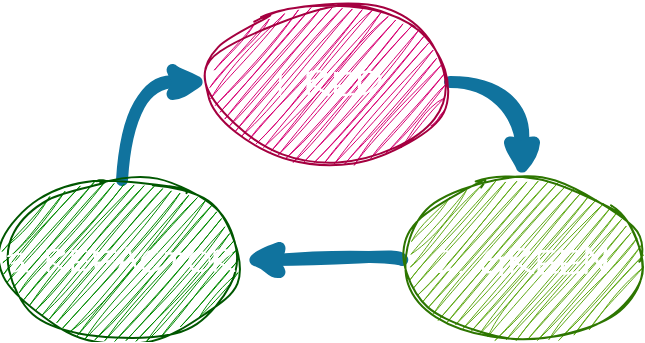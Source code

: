 <mxfile>
    <diagram id="-dzr-VzIc1iXK7SEfwf3" name="Page-1">
        <mxGraphModel dx="2610" dy="2326" grid="1" gridSize="10" guides="1" tooltips="1" connect="1" arrows="1" fold="1" page="1" pageScale="1" pageWidth="827" pageHeight="1169" background="none" math="0" shadow="0">
            <root>
                <mxCell id="0"/>
                <mxCell id="1" parent="0"/>
                <mxCell id="107" style="edgeStyle=orthogonalEdgeStyle;curved=1;sketch=1;hachureGap=4;jiggle=2;curveFitting=1;html=1;exitX=1;exitY=0.5;exitDx=0;exitDy=0;entryX=0.5;entryY=0;entryDx=0;entryDy=0;strokeWidth=6;fontFamily=Architects Daughter;fontSource=https%3A%2F%2Ffonts.googleapis.com%2Fcss%3Ffamily%3DArchitects%2BDaughter;fontSize=16;fillColor=#b1ddf0;strokeColor=#10739e;" edge="1" parent="1" source="87" target="88">
                    <mxGeometry relative="1" as="geometry"/>
                </mxCell>
                <mxCell id="87" value="&lt;font style=&quot;font-size: 20px;&quot; data-font-src=&quot;https://fonts.googleapis.com/css?family=Architects+Daughter&quot; face=&quot;Architects Daughter&quot;&gt;1. RED&lt;/font&gt;" style="ellipse;whiteSpace=wrap;html=1;fillColor=#d80073;fontColor=#ffffff;strokeColor=#A50040;rounded=0;sketch=1;curveFitting=1;jiggle=2;" parent="1" vertex="1">
                    <mxGeometry x="-1550" y="-1169" width="120" height="80" as="geometry"/>
                </mxCell>
                <mxCell id="106" style="edgeStyle=orthogonalEdgeStyle;curved=1;sketch=1;hachureGap=4;jiggle=2;curveFitting=1;html=1;strokeWidth=6;fontFamily=Architects Daughter;fontSource=https%3A%2F%2Ffonts.googleapis.com%2Fcss%3Ffamily%3DArchitects%2BDaughter;fontSize=16;fillColor=#b1ddf0;strokeColor=#10739e;" edge="1" parent="1" source="88" target="89">
                    <mxGeometry relative="1" as="geometry"/>
                </mxCell>
                <mxCell id="88" value="&lt;font style=&quot;font-size: 20px;&quot; face=&quot;Architects Daughter&quot;&gt;2. GREEN&lt;/font&gt;" style="ellipse;whiteSpace=wrap;html=1;fillColor=#60a917;fontColor=#ffffff;strokeColor=#2D7600;rounded=0;sketch=1;curveFitting=1;jiggle=2;" parent="1" vertex="1">
                    <mxGeometry x="-1454" y="-1080" width="120" height="80" as="geometry"/>
                </mxCell>
                <mxCell id="105" style="edgeStyle=orthogonalEdgeStyle;curved=1;sketch=1;hachureGap=4;jiggle=2;curveFitting=1;html=1;entryX=0;entryY=0.5;entryDx=0;entryDy=0;strokeWidth=6;fontFamily=Architects Daughter;fontSource=https%3A%2F%2Ffonts.googleapis.com%2Fcss%3Ffamily%3DArchitects%2BDaughter;fontSize=16;fillColor=#b1ddf0;strokeColor=#10739e;" edge="1" parent="1" source="89" target="87">
                    <mxGeometry relative="1" as="geometry"/>
                </mxCell>
                <mxCell id="89" value="&lt;font style=&quot;font-size: 18px;&quot; data-font-src=&quot;https://fonts.googleapis.com/css?family=Architects+Daughter&quot; face=&quot;Architects Daughter&quot;&gt;3. REFACTOR&lt;/font&gt;" style="ellipse;whiteSpace=wrap;html=1;fillColor=#008a00;fontColor=#ffffff;strokeColor=#005700;rounded=0;sketch=1;curveFitting=1;jiggle=2;" parent="1" vertex="1">
                    <mxGeometry x="-1654" y="-1080" width="120" height="80" as="geometry"/>
                </mxCell>
            </root>
        </mxGraphModel>
    </diagram>
</mxfile>

